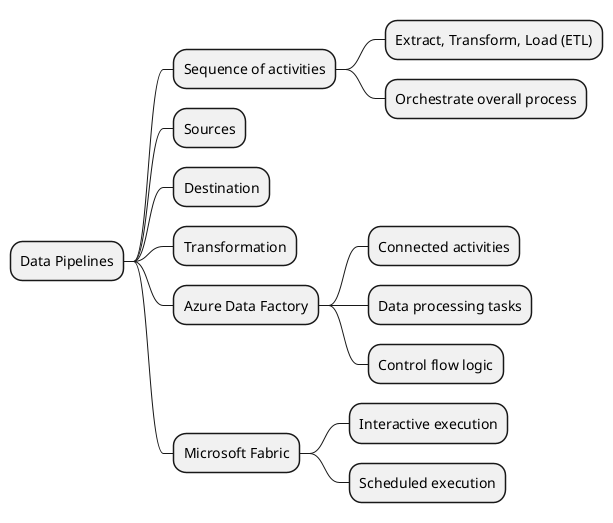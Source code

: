 @startmindmap
* Data Pipelines
** Sequence of activities
*** Extract, Transform, Load (ETL)
*** Orchestrate overall process
** Sources
** Destination
** Transformation
** Azure Data Factory
*** Connected activities
*** Data processing tasks
*** Control flow logic
** Microsoft Fabric
*** Interactive execution
*** Scheduled execution
@endmindmap